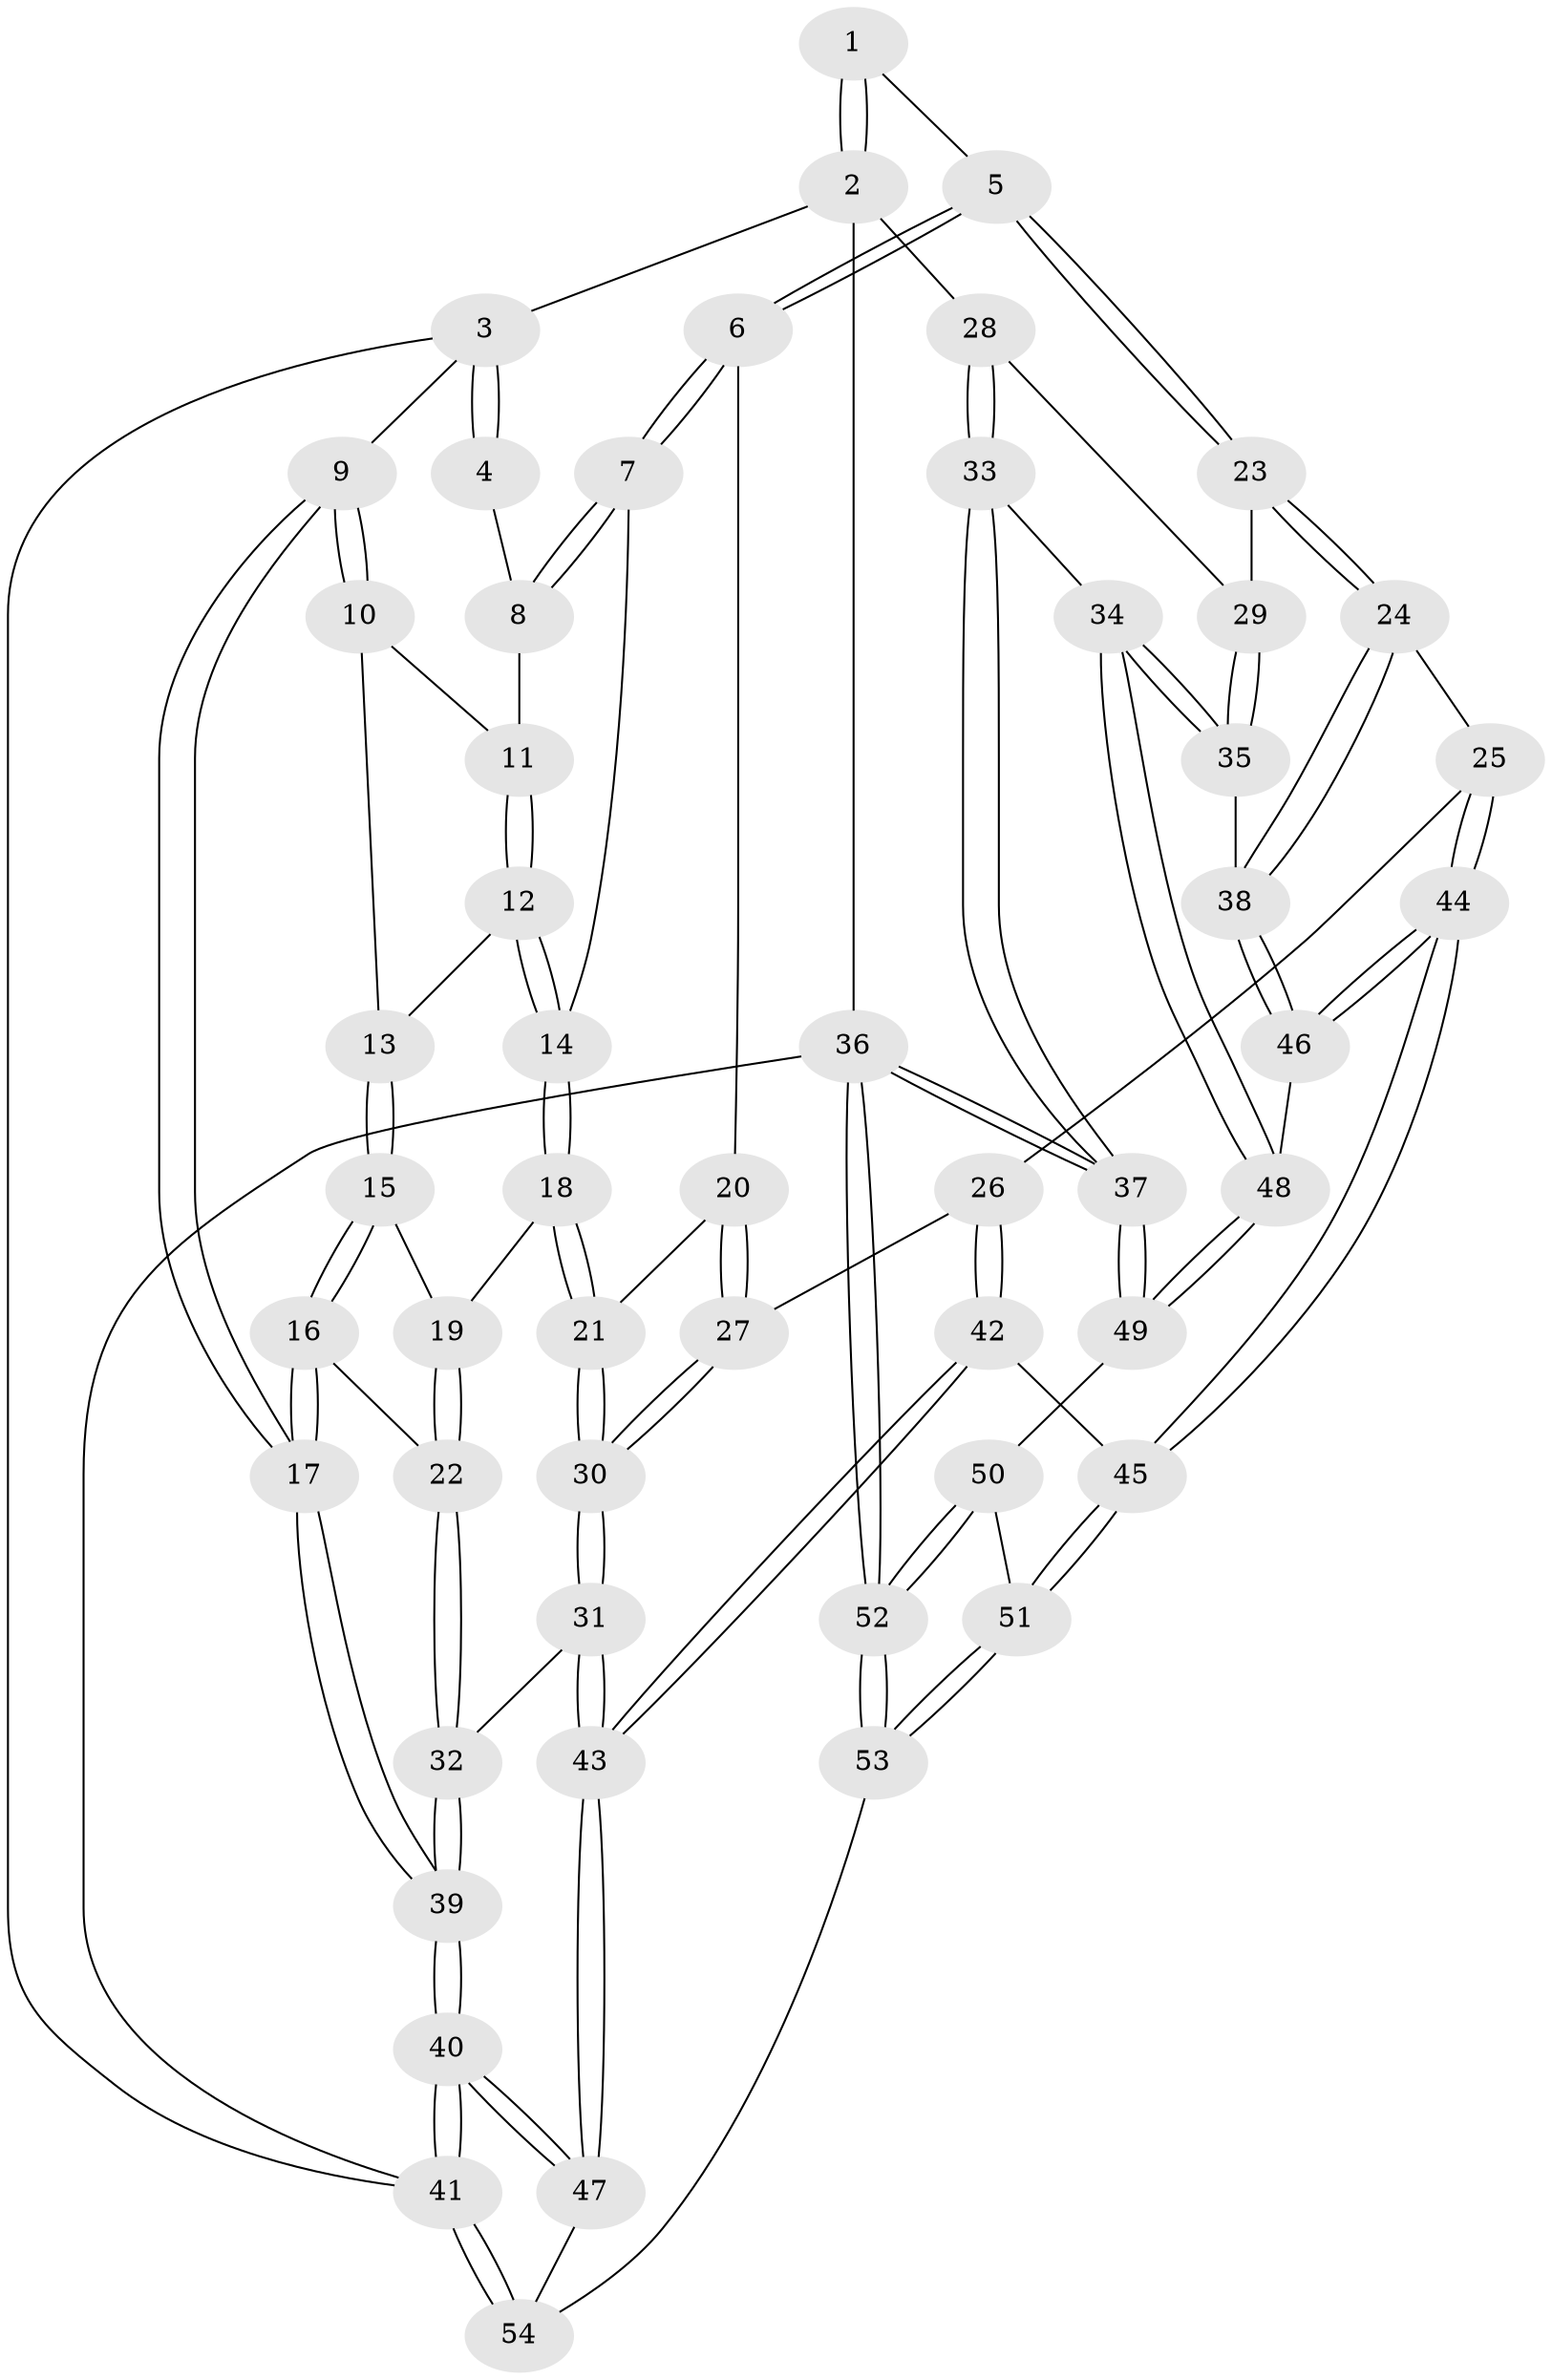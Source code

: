 // coarse degree distribution, {2: 0.14705882352941177, 4: 0.058823529411764705, 3: 0.6176470588235294, 5: 0.14705882352941177, 6: 0.029411764705882353}
// Generated by graph-tools (version 1.1) at 2025/54/03/04/25 22:54:32]
// undirected, 54 vertices, 132 edges
graph export_dot {
  node [color=gray90,style=filled];
  1 [pos="+0.6743267237959241+0"];
  2 [pos="+1+0"];
  3 [pos="+0+0"];
  4 [pos="+0.26924197996685495+0"];
  5 [pos="+0.6317128665124626+0.15761979982183952"];
  6 [pos="+0.6215262203446257+0.16106316250988753"];
  7 [pos="+0.4878986367216936+0.1483580156888579"];
  8 [pos="+0.2647017034781045+0.005851384980448126"];
  9 [pos="+0+0"];
  10 [pos="+0.017286472970435198+0.10580682128689962"];
  11 [pos="+0.2646763124948398+0.005962380597349378"];
  12 [pos="+0.2544210876609587+0.06717670158248554"];
  13 [pos="+0.12179176282019578+0.18874342721435183"];
  14 [pos="+0.323845930793585+0.2093106476675401"];
  15 [pos="+0.11452377009450204+0.22586110956448913"];
  16 [pos="+0+0.35435284933620403"];
  17 [pos="+0+0.3869308130423656"];
  18 [pos="+0.3267475880290579+0.26312969914653345"];
  19 [pos="+0.1865199390439099+0.28522737805996345"];
  20 [pos="+0.5185111384047143+0.24562615496474602"];
  21 [pos="+0.34338689875758666+0.28995236873553076"];
  22 [pos="+0.18471713861888664+0.4296592489007118"];
  23 [pos="+0.6962027407073701+0.24651130068227836"];
  24 [pos="+0.703621553338385+0.30904162404176105"];
  25 [pos="+0.6275280825357484+0.4268866681323408"];
  26 [pos="+0.5100574034983584+0.44115126095831786"];
  27 [pos="+0.462737757190043+0.42607730766619406"];
  28 [pos="+1+0"];
  29 [pos="+0.8526572681414348+0.21071893787670745"];
  30 [pos="+0.3535242215859631+0.43406585209348564"];
  31 [pos="+0.3113648297468826+0.4820472119816505"];
  32 [pos="+0.2139400234294367+0.45991198165529995"];
  33 [pos="+1+0.424910890047853"];
  34 [pos="+1+0.4332593077762428"];
  35 [pos="+1+0.4276907794214059"];
  36 [pos="+1+1"];
  37 [pos="+1+1"];
  38 [pos="+0.8646563893829554+0.42842872162351614"];
  39 [pos="+0+0.8650582205491385"];
  40 [pos="+0+0.8806451512400751"];
  41 [pos="+0+1"];
  42 [pos="+0.516258524393753+0.674350133272455"];
  43 [pos="+0.3582153695444824+0.7530489656045471"];
  44 [pos="+0.686749545352796+0.6324257037646311"];
  45 [pos="+0.6781149287578836+0.6473352723700464"];
  46 [pos="+0.7641549978588393+0.5995901585790256"];
  47 [pos="+0.3512233471550525+0.7670433377995789"];
  48 [pos="+0.9020990659712844+0.6398229795108554"];
  49 [pos="+0.9091247110879301+0.6662350508331022"];
  50 [pos="+0.8992517945569914+0.6866196043968125"];
  51 [pos="+0.7512695145755659+0.8261623450844755"];
  52 [pos="+0.971652963859518+1"];
  53 [pos="+0.7993728792344966+1"];
  54 [pos="+0.5310589874168969+1"];
  1 -- 2;
  1 -- 2;
  1 -- 5;
  2 -- 3;
  2 -- 28;
  2 -- 36;
  3 -- 4;
  3 -- 4;
  3 -- 9;
  3 -- 41;
  4 -- 8;
  5 -- 6;
  5 -- 6;
  5 -- 23;
  5 -- 23;
  6 -- 7;
  6 -- 7;
  6 -- 20;
  7 -- 8;
  7 -- 8;
  7 -- 14;
  8 -- 11;
  9 -- 10;
  9 -- 10;
  9 -- 17;
  9 -- 17;
  10 -- 11;
  10 -- 13;
  11 -- 12;
  11 -- 12;
  12 -- 13;
  12 -- 14;
  12 -- 14;
  13 -- 15;
  13 -- 15;
  14 -- 18;
  14 -- 18;
  15 -- 16;
  15 -- 16;
  15 -- 19;
  16 -- 17;
  16 -- 17;
  16 -- 22;
  17 -- 39;
  17 -- 39;
  18 -- 19;
  18 -- 21;
  18 -- 21;
  19 -- 22;
  19 -- 22;
  20 -- 21;
  20 -- 27;
  20 -- 27;
  21 -- 30;
  21 -- 30;
  22 -- 32;
  22 -- 32;
  23 -- 24;
  23 -- 24;
  23 -- 29;
  24 -- 25;
  24 -- 38;
  24 -- 38;
  25 -- 26;
  25 -- 44;
  25 -- 44;
  26 -- 27;
  26 -- 42;
  26 -- 42;
  27 -- 30;
  27 -- 30;
  28 -- 29;
  28 -- 33;
  28 -- 33;
  29 -- 35;
  29 -- 35;
  30 -- 31;
  30 -- 31;
  31 -- 32;
  31 -- 43;
  31 -- 43;
  32 -- 39;
  32 -- 39;
  33 -- 34;
  33 -- 37;
  33 -- 37;
  34 -- 35;
  34 -- 35;
  34 -- 48;
  34 -- 48;
  35 -- 38;
  36 -- 37;
  36 -- 37;
  36 -- 52;
  36 -- 52;
  36 -- 41;
  37 -- 49;
  37 -- 49;
  38 -- 46;
  38 -- 46;
  39 -- 40;
  39 -- 40;
  40 -- 41;
  40 -- 41;
  40 -- 47;
  40 -- 47;
  41 -- 54;
  41 -- 54;
  42 -- 43;
  42 -- 43;
  42 -- 45;
  43 -- 47;
  43 -- 47;
  44 -- 45;
  44 -- 45;
  44 -- 46;
  44 -- 46;
  45 -- 51;
  45 -- 51;
  46 -- 48;
  47 -- 54;
  48 -- 49;
  48 -- 49;
  49 -- 50;
  50 -- 51;
  50 -- 52;
  50 -- 52;
  51 -- 53;
  51 -- 53;
  52 -- 53;
  52 -- 53;
  53 -- 54;
}

